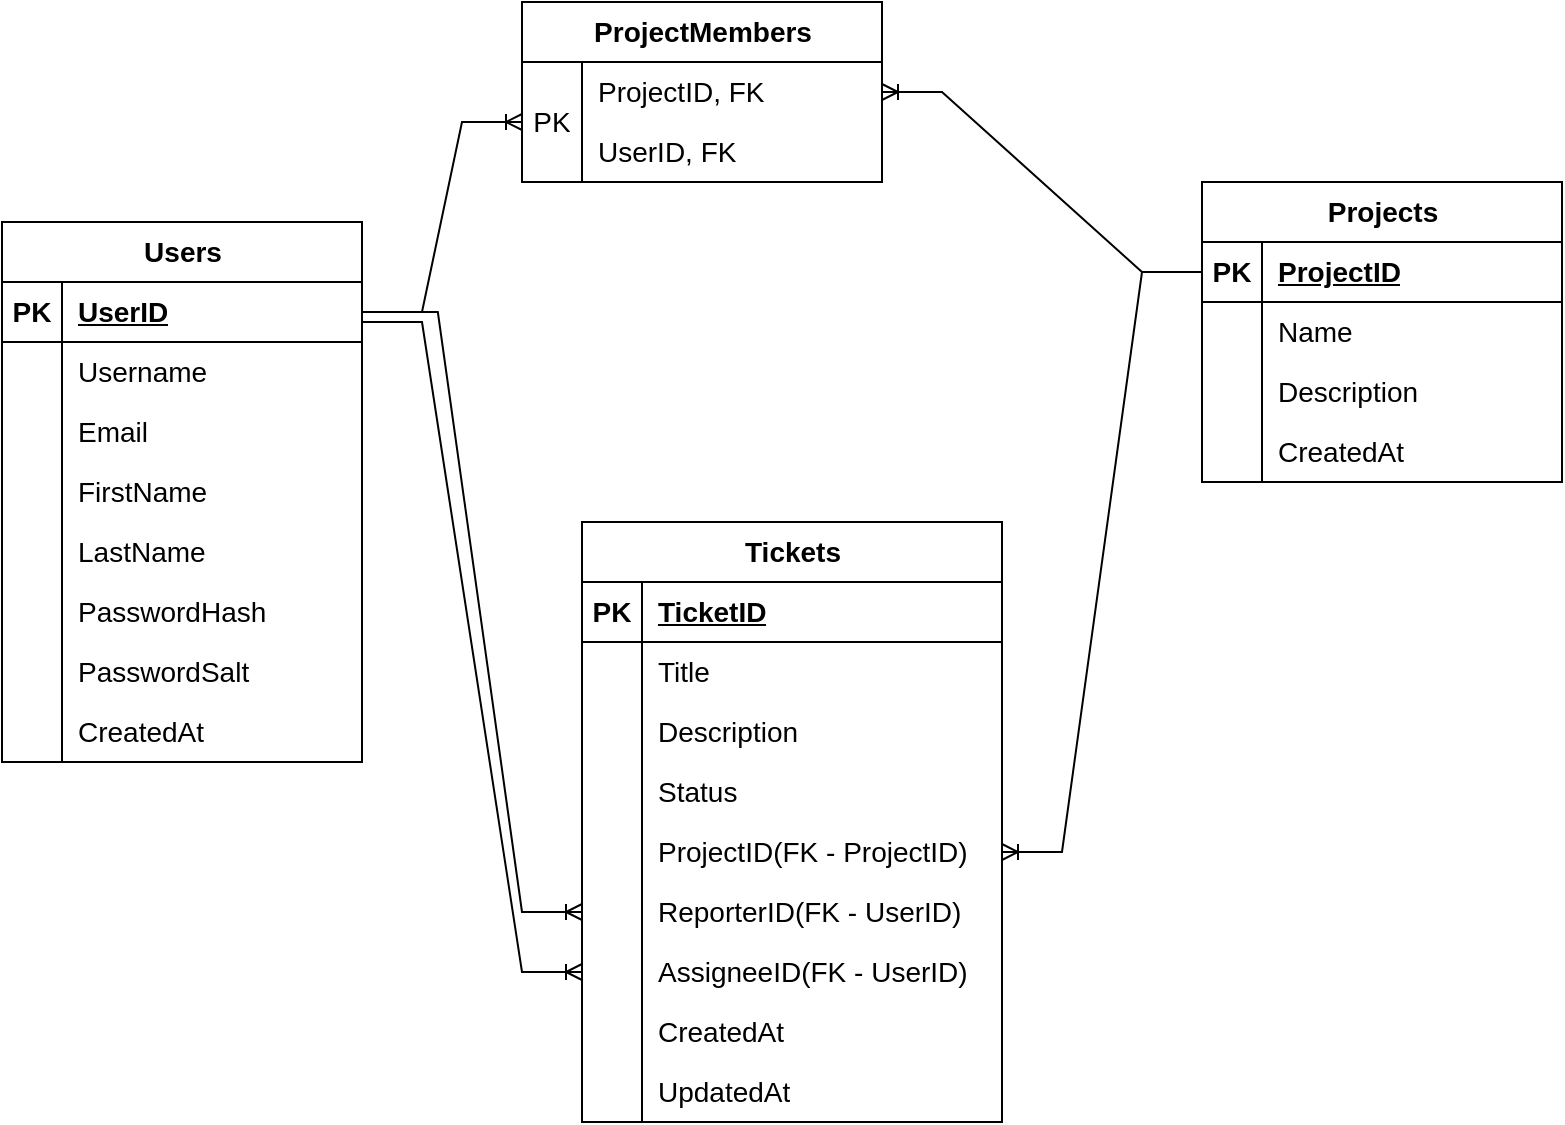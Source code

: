 <mxfile version="28.2.5">
  <diagram name="Page-1" id="B_VkTCb1iNbnSXhh_FkG">
    <mxGraphModel dx="1426" dy="783" grid="1" gridSize="10" guides="1" tooltips="1" connect="1" arrows="1" fold="1" page="1" pageScale="1" pageWidth="850" pageHeight="1100" math="0" shadow="0">
      <root>
        <mxCell id="0" />
        <mxCell id="1" parent="0" />
        <mxCell id="grop_-Tgm_O6oWgPe136-27" value="Tickets" style="shape=table;startSize=30;container=1;collapsible=1;childLayout=tableLayout;fixedRows=1;rowLines=0;fontStyle=1;align=center;resizeLast=1;html=1;fontSize=14;" parent="1" vertex="1">
          <mxGeometry x="330" y="590" width="210" height="300" as="geometry">
            <mxRectangle x="80" y="510" width="80" height="30" as="alternateBounds" />
          </mxGeometry>
        </mxCell>
        <mxCell id="grop_-Tgm_O6oWgPe136-125" value="" style="shape=tableRow;horizontal=0;startSize=0;swimlaneHead=0;swimlaneBody=0;fillColor=none;collapsible=0;dropTarget=0;points=[[0,0.5],[1,0.5]];portConstraint=eastwest;top=0;left=0;right=0;bottom=1;fontSize=14;" parent="grop_-Tgm_O6oWgPe136-27" vertex="1">
          <mxGeometry y="30" width="210" height="30" as="geometry" />
        </mxCell>
        <mxCell id="grop_-Tgm_O6oWgPe136-126" value="PK" style="shape=partialRectangle;connectable=0;fillColor=none;top=0;left=0;bottom=0;right=0;fontStyle=1;overflow=hidden;whiteSpace=wrap;html=1;fontSize=14;" parent="grop_-Tgm_O6oWgPe136-125" vertex="1">
          <mxGeometry width="30" height="30" as="geometry">
            <mxRectangle width="30" height="30" as="alternateBounds" />
          </mxGeometry>
        </mxCell>
        <mxCell id="grop_-Tgm_O6oWgPe136-127" value="TicketID" style="shape=partialRectangle;connectable=0;fillColor=none;top=0;left=0;bottom=0;right=0;align=left;spacingLeft=6;fontStyle=5;overflow=hidden;whiteSpace=wrap;html=1;fontSize=14;" parent="grop_-Tgm_O6oWgPe136-125" vertex="1">
          <mxGeometry x="30" width="180" height="30" as="geometry">
            <mxRectangle width="180" height="30" as="alternateBounds" />
          </mxGeometry>
        </mxCell>
        <mxCell id="grop_-Tgm_O6oWgPe136-31" value="" style="shape=tableRow;horizontal=0;startSize=0;swimlaneHead=0;swimlaneBody=0;fillColor=none;collapsible=0;dropTarget=0;points=[[0,0.5],[1,0.5]];portConstraint=eastwest;top=0;left=0;right=0;bottom=0;fontSize=14;" parent="grop_-Tgm_O6oWgPe136-27" vertex="1">
          <mxGeometry y="60" width="210" height="30" as="geometry" />
        </mxCell>
        <mxCell id="grop_-Tgm_O6oWgPe136-32" value="" style="shape=partialRectangle;connectable=0;fillColor=none;top=0;left=0;bottom=0;right=0;editable=1;overflow=hidden;whiteSpace=wrap;html=1;fontSize=14;" parent="grop_-Tgm_O6oWgPe136-31" vertex="1">
          <mxGeometry width="30" height="30" as="geometry">
            <mxRectangle width="30" height="30" as="alternateBounds" />
          </mxGeometry>
        </mxCell>
        <mxCell id="grop_-Tgm_O6oWgPe136-33" value="Title" style="shape=partialRectangle;connectable=0;fillColor=none;top=0;left=0;bottom=0;right=0;align=left;spacingLeft=6;overflow=hidden;whiteSpace=wrap;html=1;fontSize=14;" parent="grop_-Tgm_O6oWgPe136-31" vertex="1">
          <mxGeometry x="30" width="180" height="30" as="geometry">
            <mxRectangle width="180" height="30" as="alternateBounds" />
          </mxGeometry>
        </mxCell>
        <mxCell id="grop_-Tgm_O6oWgPe136-34" value="" style="shape=tableRow;horizontal=0;startSize=0;swimlaneHead=0;swimlaneBody=0;fillColor=none;collapsible=0;dropTarget=0;points=[[0,0.5],[1,0.5]];portConstraint=eastwest;top=0;left=0;right=0;bottom=0;fontSize=14;" parent="grop_-Tgm_O6oWgPe136-27" vertex="1">
          <mxGeometry y="90" width="210" height="30" as="geometry" />
        </mxCell>
        <mxCell id="grop_-Tgm_O6oWgPe136-35" value="" style="shape=partialRectangle;connectable=0;fillColor=none;top=0;left=0;bottom=0;right=0;editable=1;overflow=hidden;whiteSpace=wrap;html=1;fontSize=14;" parent="grop_-Tgm_O6oWgPe136-34" vertex="1">
          <mxGeometry width="30" height="30" as="geometry">
            <mxRectangle width="30" height="30" as="alternateBounds" />
          </mxGeometry>
        </mxCell>
        <mxCell id="grop_-Tgm_O6oWgPe136-36" value="Description" style="shape=partialRectangle;connectable=0;fillColor=none;top=0;left=0;bottom=0;right=0;align=left;spacingLeft=6;overflow=hidden;whiteSpace=wrap;html=1;fontSize=14;" parent="grop_-Tgm_O6oWgPe136-34" vertex="1">
          <mxGeometry x="30" width="180" height="30" as="geometry">
            <mxRectangle width="180" height="30" as="alternateBounds" />
          </mxGeometry>
        </mxCell>
        <mxCell id="grop_-Tgm_O6oWgPe136-37" value="" style="shape=tableRow;horizontal=0;startSize=0;swimlaneHead=0;swimlaneBody=0;fillColor=none;collapsible=0;dropTarget=0;points=[[0,0.5],[1,0.5]];portConstraint=eastwest;top=0;left=0;right=0;bottom=0;fontSize=14;" parent="grop_-Tgm_O6oWgPe136-27" vertex="1">
          <mxGeometry y="120" width="210" height="30" as="geometry" />
        </mxCell>
        <mxCell id="grop_-Tgm_O6oWgPe136-38" value="&lt;div&gt;&lt;br&gt;&lt;/div&gt;&lt;div&gt;&lt;br&gt;&lt;/div&gt;&lt;div&gt;&lt;br&gt;&lt;/div&gt;&lt;div&gt;&lt;br&gt;&lt;/div&gt;" style="shape=partialRectangle;connectable=0;fillColor=none;top=0;left=0;bottom=0;right=0;editable=1;overflow=hidden;whiteSpace=wrap;html=1;fontSize=14;" parent="grop_-Tgm_O6oWgPe136-37" vertex="1">
          <mxGeometry width="30" height="30" as="geometry">
            <mxRectangle width="30" height="30" as="alternateBounds" />
          </mxGeometry>
        </mxCell>
        <mxCell id="grop_-Tgm_O6oWgPe136-39" value="Status" style="shape=partialRectangle;connectable=0;fillColor=none;top=0;left=0;bottom=0;right=0;align=left;spacingLeft=6;overflow=hidden;whiteSpace=wrap;html=1;fontSize=14;" parent="grop_-Tgm_O6oWgPe136-37" vertex="1">
          <mxGeometry x="30" width="180" height="30" as="geometry">
            <mxRectangle width="180" height="30" as="alternateBounds" />
          </mxGeometry>
        </mxCell>
        <mxCell id="grop_-Tgm_O6oWgPe136-99" style="shape=tableRow;horizontal=0;startSize=0;swimlaneHead=0;swimlaneBody=0;fillColor=none;collapsible=0;dropTarget=0;points=[[0,0.5],[1,0.5]];portConstraint=eastwest;top=0;left=0;right=0;bottom=0;fontSize=14;" parent="grop_-Tgm_O6oWgPe136-27" vertex="1">
          <mxGeometry y="150" width="210" height="30" as="geometry" />
        </mxCell>
        <mxCell id="grop_-Tgm_O6oWgPe136-100" style="shape=partialRectangle;connectable=0;fillColor=none;top=0;left=0;bottom=0;right=0;editable=1;overflow=hidden;whiteSpace=wrap;html=1;fontSize=14;" parent="grop_-Tgm_O6oWgPe136-99" vertex="1">
          <mxGeometry width="30" height="30" as="geometry">
            <mxRectangle width="30" height="30" as="alternateBounds" />
          </mxGeometry>
        </mxCell>
        <mxCell id="grop_-Tgm_O6oWgPe136-101" value="ProjectID(FK - ProjectID)" style="shape=partialRectangle;connectable=0;fillColor=none;top=0;left=0;bottom=0;right=0;align=left;spacingLeft=6;overflow=hidden;whiteSpace=wrap;html=1;fontSize=14;" parent="grop_-Tgm_O6oWgPe136-99" vertex="1">
          <mxGeometry x="30" width="180" height="30" as="geometry">
            <mxRectangle width="180" height="30" as="alternateBounds" />
          </mxGeometry>
        </mxCell>
        <mxCell id="grop_-Tgm_O6oWgPe136-102" style="shape=tableRow;horizontal=0;startSize=0;swimlaneHead=0;swimlaneBody=0;fillColor=none;collapsible=0;dropTarget=0;points=[[0,0.5],[1,0.5]];portConstraint=eastwest;top=0;left=0;right=0;bottom=0;fontSize=14;" parent="grop_-Tgm_O6oWgPe136-27" vertex="1">
          <mxGeometry y="180" width="210" height="30" as="geometry" />
        </mxCell>
        <mxCell id="grop_-Tgm_O6oWgPe136-103" style="shape=partialRectangle;connectable=0;fillColor=none;top=0;left=0;bottom=0;right=0;editable=1;overflow=hidden;whiteSpace=wrap;html=1;fontSize=14;" parent="grop_-Tgm_O6oWgPe136-102" vertex="1">
          <mxGeometry width="30" height="30" as="geometry">
            <mxRectangle width="30" height="30" as="alternateBounds" />
          </mxGeometry>
        </mxCell>
        <mxCell id="grop_-Tgm_O6oWgPe136-104" value="ReporterID(FK - UserID)" style="shape=partialRectangle;connectable=0;fillColor=none;top=0;left=0;bottom=0;right=0;align=left;spacingLeft=6;overflow=hidden;whiteSpace=wrap;html=1;fontSize=14;" parent="grop_-Tgm_O6oWgPe136-102" vertex="1">
          <mxGeometry x="30" width="180" height="30" as="geometry">
            <mxRectangle width="180" height="30" as="alternateBounds" />
          </mxGeometry>
        </mxCell>
        <mxCell id="grop_-Tgm_O6oWgPe136-105" style="shape=tableRow;horizontal=0;startSize=0;swimlaneHead=0;swimlaneBody=0;fillColor=none;collapsible=0;dropTarget=0;points=[[0,0.5],[1,0.5]];portConstraint=eastwest;top=0;left=0;right=0;bottom=0;fontSize=14;" parent="grop_-Tgm_O6oWgPe136-27" vertex="1">
          <mxGeometry y="210" width="210" height="30" as="geometry" />
        </mxCell>
        <mxCell id="grop_-Tgm_O6oWgPe136-106" style="shape=partialRectangle;connectable=0;fillColor=none;top=0;left=0;bottom=0;right=0;editable=1;overflow=hidden;whiteSpace=wrap;html=1;fontSize=14;" parent="grop_-Tgm_O6oWgPe136-105" vertex="1">
          <mxGeometry width="30" height="30" as="geometry">
            <mxRectangle width="30" height="30" as="alternateBounds" />
          </mxGeometry>
        </mxCell>
        <mxCell id="grop_-Tgm_O6oWgPe136-107" value="AssigneeID(FK - UserID)" style="shape=partialRectangle;connectable=0;fillColor=none;top=0;left=0;bottom=0;right=0;align=left;spacingLeft=6;overflow=hidden;whiteSpace=wrap;html=1;fontSize=14;" parent="grop_-Tgm_O6oWgPe136-105" vertex="1">
          <mxGeometry x="30" width="180" height="30" as="geometry">
            <mxRectangle width="180" height="30" as="alternateBounds" />
          </mxGeometry>
        </mxCell>
        <mxCell id="grop_-Tgm_O6oWgPe136-108" style="shape=tableRow;horizontal=0;startSize=0;swimlaneHead=0;swimlaneBody=0;fillColor=none;collapsible=0;dropTarget=0;points=[[0,0.5],[1,0.5]];portConstraint=eastwest;top=0;left=0;right=0;bottom=0;fontSize=14;" parent="grop_-Tgm_O6oWgPe136-27" vertex="1">
          <mxGeometry y="240" width="210" height="30" as="geometry" />
        </mxCell>
        <mxCell id="grop_-Tgm_O6oWgPe136-109" style="shape=partialRectangle;connectable=0;fillColor=none;top=0;left=0;bottom=0;right=0;editable=1;overflow=hidden;whiteSpace=wrap;html=1;fontSize=14;" parent="grop_-Tgm_O6oWgPe136-108" vertex="1">
          <mxGeometry width="30" height="30" as="geometry">
            <mxRectangle width="30" height="30" as="alternateBounds" />
          </mxGeometry>
        </mxCell>
        <mxCell id="grop_-Tgm_O6oWgPe136-110" value="CreatedAt" style="shape=partialRectangle;connectable=0;fillColor=none;top=0;left=0;bottom=0;right=0;align=left;spacingLeft=6;overflow=hidden;whiteSpace=wrap;html=1;fontSize=14;" parent="grop_-Tgm_O6oWgPe136-108" vertex="1">
          <mxGeometry x="30" width="180" height="30" as="geometry">
            <mxRectangle width="180" height="30" as="alternateBounds" />
          </mxGeometry>
        </mxCell>
        <mxCell id="grop_-Tgm_O6oWgPe136-111" style="shape=tableRow;horizontal=0;startSize=0;swimlaneHead=0;swimlaneBody=0;fillColor=none;collapsible=0;dropTarget=0;points=[[0,0.5],[1,0.5]];portConstraint=eastwest;top=0;left=0;right=0;bottom=0;fontSize=14;" parent="grop_-Tgm_O6oWgPe136-27" vertex="1">
          <mxGeometry y="270" width="210" height="30" as="geometry" />
        </mxCell>
        <mxCell id="grop_-Tgm_O6oWgPe136-112" style="shape=partialRectangle;connectable=0;fillColor=none;top=0;left=0;bottom=0;right=0;editable=1;overflow=hidden;whiteSpace=wrap;html=1;fontSize=14;" parent="grop_-Tgm_O6oWgPe136-111" vertex="1">
          <mxGeometry width="30" height="30" as="geometry">
            <mxRectangle width="30" height="30" as="alternateBounds" />
          </mxGeometry>
        </mxCell>
        <mxCell id="grop_-Tgm_O6oWgPe136-113" value="UpdatedAt" style="shape=partialRectangle;connectable=0;fillColor=none;top=0;left=0;bottom=0;right=0;align=left;spacingLeft=6;overflow=hidden;whiteSpace=wrap;html=1;fontSize=14;" parent="grop_-Tgm_O6oWgPe136-111" vertex="1">
          <mxGeometry x="30" width="180" height="30" as="geometry">
            <mxRectangle width="180" height="30" as="alternateBounds" />
          </mxGeometry>
        </mxCell>
        <mxCell id="grop_-Tgm_O6oWgPe136-1" value="Users" style="shape=table;startSize=30;container=1;collapsible=1;childLayout=tableLayout;fixedRows=1;rowLines=0;fontStyle=1;align=center;resizeLast=1;html=1;fontSize=14;" parent="1" vertex="1">
          <mxGeometry x="40" y="440" width="180" height="270" as="geometry" />
        </mxCell>
        <mxCell id="grop_-Tgm_O6oWgPe136-2" value="" style="shape=tableRow;horizontal=0;startSize=0;swimlaneHead=0;swimlaneBody=0;fillColor=none;collapsible=0;dropTarget=0;points=[[0,0.5],[1,0.5]];portConstraint=eastwest;top=0;left=0;right=0;bottom=1;fontSize=14;" parent="grop_-Tgm_O6oWgPe136-1" vertex="1">
          <mxGeometry y="30" width="180" height="30" as="geometry" />
        </mxCell>
        <mxCell id="grop_-Tgm_O6oWgPe136-3" value="PK" style="shape=partialRectangle;connectable=0;fillColor=none;top=0;left=0;bottom=0;right=0;fontStyle=1;overflow=hidden;whiteSpace=wrap;html=1;fontSize=14;" parent="grop_-Tgm_O6oWgPe136-2" vertex="1">
          <mxGeometry width="30" height="30" as="geometry">
            <mxRectangle width="30" height="30" as="alternateBounds" />
          </mxGeometry>
        </mxCell>
        <mxCell id="grop_-Tgm_O6oWgPe136-4" value="UserID" style="shape=partialRectangle;connectable=0;fillColor=none;top=0;left=0;bottom=0;right=0;align=left;spacingLeft=6;fontStyle=5;overflow=hidden;whiteSpace=wrap;html=1;fontSize=14;" parent="grop_-Tgm_O6oWgPe136-2" vertex="1">
          <mxGeometry x="30" width="150" height="30" as="geometry">
            <mxRectangle width="150" height="30" as="alternateBounds" />
          </mxGeometry>
        </mxCell>
        <mxCell id="grop_-Tgm_O6oWgPe136-5" value="" style="shape=tableRow;horizontal=0;startSize=0;swimlaneHead=0;swimlaneBody=0;fillColor=none;collapsible=0;dropTarget=0;points=[[0,0.5],[1,0.5]];portConstraint=eastwest;top=0;left=0;right=0;bottom=0;fontSize=14;" parent="grop_-Tgm_O6oWgPe136-1" vertex="1">
          <mxGeometry y="60" width="180" height="30" as="geometry" />
        </mxCell>
        <mxCell id="grop_-Tgm_O6oWgPe136-6" value="" style="shape=partialRectangle;connectable=0;fillColor=none;top=0;left=0;bottom=0;right=0;editable=1;overflow=hidden;whiteSpace=wrap;html=1;fontSize=14;" parent="grop_-Tgm_O6oWgPe136-5" vertex="1">
          <mxGeometry width="30" height="30" as="geometry">
            <mxRectangle width="30" height="30" as="alternateBounds" />
          </mxGeometry>
        </mxCell>
        <mxCell id="grop_-Tgm_O6oWgPe136-7" value="Username" style="shape=partialRectangle;connectable=0;fillColor=none;top=0;left=0;bottom=0;right=0;align=left;spacingLeft=6;overflow=hidden;whiteSpace=wrap;html=1;fontSize=14;" parent="grop_-Tgm_O6oWgPe136-5" vertex="1">
          <mxGeometry x="30" width="150" height="30" as="geometry">
            <mxRectangle width="150" height="30" as="alternateBounds" />
          </mxGeometry>
        </mxCell>
        <mxCell id="grop_-Tgm_O6oWgPe136-8" value="" style="shape=tableRow;horizontal=0;startSize=0;swimlaneHead=0;swimlaneBody=0;fillColor=none;collapsible=0;dropTarget=0;points=[[0,0.5],[1,0.5]];portConstraint=eastwest;top=0;left=0;right=0;bottom=0;fontSize=14;" parent="grop_-Tgm_O6oWgPe136-1" vertex="1">
          <mxGeometry y="90" width="180" height="30" as="geometry" />
        </mxCell>
        <mxCell id="grop_-Tgm_O6oWgPe136-9" value="" style="shape=partialRectangle;connectable=0;fillColor=none;top=0;left=0;bottom=0;right=0;editable=1;overflow=hidden;whiteSpace=wrap;html=1;fontSize=14;" parent="grop_-Tgm_O6oWgPe136-8" vertex="1">
          <mxGeometry width="30" height="30" as="geometry">
            <mxRectangle width="30" height="30" as="alternateBounds" />
          </mxGeometry>
        </mxCell>
        <mxCell id="grop_-Tgm_O6oWgPe136-10" value="Email" style="shape=partialRectangle;connectable=0;fillColor=none;top=0;left=0;bottom=0;right=0;align=left;spacingLeft=6;overflow=hidden;whiteSpace=wrap;html=1;fontSize=14;" parent="grop_-Tgm_O6oWgPe136-8" vertex="1">
          <mxGeometry x="30" width="150" height="30" as="geometry">
            <mxRectangle width="150" height="30" as="alternateBounds" />
          </mxGeometry>
        </mxCell>
        <mxCell id="grop_-Tgm_O6oWgPe136-11" value="" style="shape=tableRow;horizontal=0;startSize=0;swimlaneHead=0;swimlaneBody=0;fillColor=none;collapsible=0;dropTarget=0;points=[[0,0.5],[1,0.5]];portConstraint=eastwest;top=0;left=0;right=0;bottom=0;fontSize=14;" parent="grop_-Tgm_O6oWgPe136-1" vertex="1">
          <mxGeometry y="120" width="180" height="30" as="geometry" />
        </mxCell>
        <mxCell id="grop_-Tgm_O6oWgPe136-12" value="" style="shape=partialRectangle;connectable=0;fillColor=none;top=0;left=0;bottom=0;right=0;editable=1;overflow=hidden;whiteSpace=wrap;html=1;fontSize=14;" parent="grop_-Tgm_O6oWgPe136-11" vertex="1">
          <mxGeometry width="30" height="30" as="geometry">
            <mxRectangle width="30" height="30" as="alternateBounds" />
          </mxGeometry>
        </mxCell>
        <mxCell id="grop_-Tgm_O6oWgPe136-13" value="FirstName" style="shape=partialRectangle;connectable=0;fillColor=none;top=0;left=0;bottom=0;right=0;align=left;spacingLeft=6;overflow=hidden;whiteSpace=wrap;html=1;fontSize=14;" parent="grop_-Tgm_O6oWgPe136-11" vertex="1">
          <mxGeometry x="30" width="150" height="30" as="geometry">
            <mxRectangle width="150" height="30" as="alternateBounds" />
          </mxGeometry>
        </mxCell>
        <mxCell id="x9kHeWrVpPshB7Bhen4b-4" style="shape=tableRow;horizontal=0;startSize=0;swimlaneHead=0;swimlaneBody=0;fillColor=none;collapsible=0;dropTarget=0;points=[[0,0.5],[1,0.5]];portConstraint=eastwest;top=0;left=0;right=0;bottom=0;fontSize=14;" vertex="1" parent="grop_-Tgm_O6oWgPe136-1">
          <mxGeometry y="150" width="180" height="30" as="geometry" />
        </mxCell>
        <mxCell id="x9kHeWrVpPshB7Bhen4b-5" style="shape=partialRectangle;connectable=0;fillColor=none;top=0;left=0;bottom=0;right=0;editable=1;overflow=hidden;whiteSpace=wrap;html=1;fontSize=14;" vertex="1" parent="x9kHeWrVpPshB7Bhen4b-4">
          <mxGeometry width="30" height="30" as="geometry">
            <mxRectangle width="30" height="30" as="alternateBounds" />
          </mxGeometry>
        </mxCell>
        <mxCell id="x9kHeWrVpPshB7Bhen4b-6" value="LastName" style="shape=partialRectangle;connectable=0;fillColor=none;top=0;left=0;bottom=0;right=0;align=left;spacingLeft=6;overflow=hidden;whiteSpace=wrap;html=1;fontSize=14;" vertex="1" parent="x9kHeWrVpPshB7Bhen4b-4">
          <mxGeometry x="30" width="150" height="30" as="geometry">
            <mxRectangle width="150" height="30" as="alternateBounds" />
          </mxGeometry>
        </mxCell>
        <mxCell id="x9kHeWrVpPshB7Bhen4b-7" style="shape=tableRow;horizontal=0;startSize=0;swimlaneHead=0;swimlaneBody=0;fillColor=none;collapsible=0;dropTarget=0;points=[[0,0.5],[1,0.5]];portConstraint=eastwest;top=0;left=0;right=0;bottom=0;fontSize=14;" vertex="1" parent="grop_-Tgm_O6oWgPe136-1">
          <mxGeometry y="180" width="180" height="30" as="geometry" />
        </mxCell>
        <mxCell id="x9kHeWrVpPshB7Bhen4b-8" style="shape=partialRectangle;connectable=0;fillColor=none;top=0;left=0;bottom=0;right=0;editable=1;overflow=hidden;whiteSpace=wrap;html=1;fontSize=14;" vertex="1" parent="x9kHeWrVpPshB7Bhen4b-7">
          <mxGeometry width="30" height="30" as="geometry">
            <mxRectangle width="30" height="30" as="alternateBounds" />
          </mxGeometry>
        </mxCell>
        <mxCell id="x9kHeWrVpPshB7Bhen4b-9" value="PasswordHash" style="shape=partialRectangle;connectable=0;fillColor=none;top=0;left=0;bottom=0;right=0;align=left;spacingLeft=6;overflow=hidden;whiteSpace=wrap;html=1;fontSize=14;" vertex="1" parent="x9kHeWrVpPshB7Bhen4b-7">
          <mxGeometry x="30" width="150" height="30" as="geometry">
            <mxRectangle width="150" height="30" as="alternateBounds" />
          </mxGeometry>
        </mxCell>
        <mxCell id="x9kHeWrVpPshB7Bhen4b-10" style="shape=tableRow;horizontal=0;startSize=0;swimlaneHead=0;swimlaneBody=0;fillColor=none;collapsible=0;dropTarget=0;points=[[0,0.5],[1,0.5]];portConstraint=eastwest;top=0;left=0;right=0;bottom=0;fontSize=14;" vertex="1" parent="grop_-Tgm_O6oWgPe136-1">
          <mxGeometry y="210" width="180" height="30" as="geometry" />
        </mxCell>
        <mxCell id="x9kHeWrVpPshB7Bhen4b-11" style="shape=partialRectangle;connectable=0;fillColor=none;top=0;left=0;bottom=0;right=0;editable=1;overflow=hidden;whiteSpace=wrap;html=1;fontSize=14;" vertex="1" parent="x9kHeWrVpPshB7Bhen4b-10">
          <mxGeometry width="30" height="30" as="geometry">
            <mxRectangle width="30" height="30" as="alternateBounds" />
          </mxGeometry>
        </mxCell>
        <mxCell id="x9kHeWrVpPshB7Bhen4b-12" value="PasswordSalt" style="shape=partialRectangle;connectable=0;fillColor=none;top=0;left=0;bottom=0;right=0;align=left;spacingLeft=6;overflow=hidden;whiteSpace=wrap;html=1;fontSize=14;" vertex="1" parent="x9kHeWrVpPshB7Bhen4b-10">
          <mxGeometry x="30" width="150" height="30" as="geometry">
            <mxRectangle width="150" height="30" as="alternateBounds" />
          </mxGeometry>
        </mxCell>
        <mxCell id="x9kHeWrVpPshB7Bhen4b-13" style="shape=tableRow;horizontal=0;startSize=0;swimlaneHead=0;swimlaneBody=0;fillColor=none;collapsible=0;dropTarget=0;points=[[0,0.5],[1,0.5]];portConstraint=eastwest;top=0;left=0;right=0;bottom=0;fontSize=14;" vertex="1" parent="grop_-Tgm_O6oWgPe136-1">
          <mxGeometry y="240" width="180" height="30" as="geometry" />
        </mxCell>
        <mxCell id="x9kHeWrVpPshB7Bhen4b-14" style="shape=partialRectangle;connectable=0;fillColor=none;top=0;left=0;bottom=0;right=0;editable=1;overflow=hidden;whiteSpace=wrap;html=1;fontSize=14;" vertex="1" parent="x9kHeWrVpPshB7Bhen4b-13">
          <mxGeometry width="30" height="30" as="geometry">
            <mxRectangle width="30" height="30" as="alternateBounds" />
          </mxGeometry>
        </mxCell>
        <mxCell id="x9kHeWrVpPshB7Bhen4b-15" value="CreatedAt" style="shape=partialRectangle;connectable=0;fillColor=none;top=0;left=0;bottom=0;right=0;align=left;spacingLeft=6;overflow=hidden;whiteSpace=wrap;html=1;fontSize=14;" vertex="1" parent="x9kHeWrVpPshB7Bhen4b-13">
          <mxGeometry x="30" width="150" height="30" as="geometry">
            <mxRectangle width="150" height="30" as="alternateBounds" />
          </mxGeometry>
        </mxCell>
        <mxCell id="grop_-Tgm_O6oWgPe136-14" value="Projects" style="shape=table;startSize=30;container=1;collapsible=1;childLayout=tableLayout;fixedRows=1;rowLines=0;fontStyle=1;align=center;resizeLast=1;html=1;fontSize=14;" parent="1" vertex="1">
          <mxGeometry x="640" y="420" width="180" height="150" as="geometry" />
        </mxCell>
        <mxCell id="grop_-Tgm_O6oWgPe136-15" value="" style="shape=tableRow;horizontal=0;startSize=0;swimlaneHead=0;swimlaneBody=0;fillColor=none;collapsible=0;dropTarget=0;points=[[0,0.5],[1,0.5]];portConstraint=eastwest;top=0;left=0;right=0;bottom=1;fontSize=14;" parent="grop_-Tgm_O6oWgPe136-14" vertex="1">
          <mxGeometry y="30" width="180" height="30" as="geometry" />
        </mxCell>
        <mxCell id="grop_-Tgm_O6oWgPe136-16" value="PK" style="shape=partialRectangle;connectable=0;fillColor=none;top=0;left=0;bottom=0;right=0;fontStyle=1;overflow=hidden;whiteSpace=wrap;html=1;fontSize=14;" parent="grop_-Tgm_O6oWgPe136-15" vertex="1">
          <mxGeometry width="30" height="30" as="geometry">
            <mxRectangle width="30" height="30" as="alternateBounds" />
          </mxGeometry>
        </mxCell>
        <mxCell id="grop_-Tgm_O6oWgPe136-17" value="ProjectID" style="shape=partialRectangle;connectable=0;fillColor=none;top=0;left=0;bottom=0;right=0;align=left;spacingLeft=6;fontStyle=5;overflow=hidden;whiteSpace=wrap;html=1;fontSize=14;" parent="grop_-Tgm_O6oWgPe136-15" vertex="1">
          <mxGeometry x="30" width="150" height="30" as="geometry">
            <mxRectangle width="150" height="30" as="alternateBounds" />
          </mxGeometry>
        </mxCell>
        <mxCell id="grop_-Tgm_O6oWgPe136-18" value="" style="shape=tableRow;horizontal=0;startSize=0;swimlaneHead=0;swimlaneBody=0;fillColor=none;collapsible=0;dropTarget=0;points=[[0,0.5],[1,0.5]];portConstraint=eastwest;top=0;left=0;right=0;bottom=0;fontSize=14;" parent="grop_-Tgm_O6oWgPe136-14" vertex="1">
          <mxGeometry y="60" width="180" height="30" as="geometry" />
        </mxCell>
        <mxCell id="grop_-Tgm_O6oWgPe136-19" value="" style="shape=partialRectangle;connectable=0;fillColor=none;top=0;left=0;bottom=0;right=0;editable=1;overflow=hidden;whiteSpace=wrap;html=1;fontSize=14;" parent="grop_-Tgm_O6oWgPe136-18" vertex="1">
          <mxGeometry width="30" height="30" as="geometry">
            <mxRectangle width="30" height="30" as="alternateBounds" />
          </mxGeometry>
        </mxCell>
        <mxCell id="grop_-Tgm_O6oWgPe136-20" value="Name" style="shape=partialRectangle;connectable=0;fillColor=none;top=0;left=0;bottom=0;right=0;align=left;spacingLeft=6;overflow=hidden;whiteSpace=wrap;html=1;fontSize=14;" parent="grop_-Tgm_O6oWgPe136-18" vertex="1">
          <mxGeometry x="30" width="150" height="30" as="geometry">
            <mxRectangle width="150" height="30" as="alternateBounds" />
          </mxGeometry>
        </mxCell>
        <mxCell id="grop_-Tgm_O6oWgPe136-21" value="" style="shape=tableRow;horizontal=0;startSize=0;swimlaneHead=0;swimlaneBody=0;fillColor=none;collapsible=0;dropTarget=0;points=[[0,0.5],[1,0.5]];portConstraint=eastwest;top=0;left=0;right=0;bottom=0;fontSize=14;" parent="grop_-Tgm_O6oWgPe136-14" vertex="1">
          <mxGeometry y="90" width="180" height="30" as="geometry" />
        </mxCell>
        <mxCell id="grop_-Tgm_O6oWgPe136-22" value="" style="shape=partialRectangle;connectable=0;fillColor=none;top=0;left=0;bottom=0;right=0;editable=1;overflow=hidden;whiteSpace=wrap;html=1;fontSize=14;" parent="grop_-Tgm_O6oWgPe136-21" vertex="1">
          <mxGeometry width="30" height="30" as="geometry">
            <mxRectangle width="30" height="30" as="alternateBounds" />
          </mxGeometry>
        </mxCell>
        <mxCell id="grop_-Tgm_O6oWgPe136-23" value="Description" style="shape=partialRectangle;connectable=0;fillColor=none;top=0;left=0;bottom=0;right=0;align=left;spacingLeft=6;overflow=hidden;whiteSpace=wrap;html=1;fontSize=14;" parent="grop_-Tgm_O6oWgPe136-21" vertex="1">
          <mxGeometry x="30" width="150" height="30" as="geometry">
            <mxRectangle width="150" height="30" as="alternateBounds" />
          </mxGeometry>
        </mxCell>
        <mxCell id="grop_-Tgm_O6oWgPe136-24" value="" style="shape=tableRow;horizontal=0;startSize=0;swimlaneHead=0;swimlaneBody=0;fillColor=none;collapsible=0;dropTarget=0;points=[[0,0.5],[1,0.5]];portConstraint=eastwest;top=0;left=0;right=0;bottom=0;fontSize=14;" parent="grop_-Tgm_O6oWgPe136-14" vertex="1">
          <mxGeometry y="120" width="180" height="30" as="geometry" />
        </mxCell>
        <mxCell id="grop_-Tgm_O6oWgPe136-25" value="" style="shape=partialRectangle;connectable=0;fillColor=none;top=0;left=0;bottom=0;right=0;editable=1;overflow=hidden;whiteSpace=wrap;html=1;fontSize=14;" parent="grop_-Tgm_O6oWgPe136-24" vertex="1">
          <mxGeometry width="30" height="30" as="geometry">
            <mxRectangle width="30" height="30" as="alternateBounds" />
          </mxGeometry>
        </mxCell>
        <mxCell id="grop_-Tgm_O6oWgPe136-26" value="CreatedAt" style="shape=partialRectangle;connectable=0;fillColor=none;top=0;left=0;bottom=0;right=0;align=left;spacingLeft=6;overflow=hidden;whiteSpace=wrap;html=1;fontSize=14;" parent="grop_-Tgm_O6oWgPe136-24" vertex="1">
          <mxGeometry x="30" width="150" height="30" as="geometry">
            <mxRectangle width="150" height="30" as="alternateBounds" />
          </mxGeometry>
        </mxCell>
        <mxCell id="grop_-Tgm_O6oWgPe136-74" value="ProjectMembers" style="shape=table;startSize=30;container=1;collapsible=1;childLayout=tableLayout;fixedRows=1;rowLines=0;fontStyle=1;align=center;resizeLast=1;html=1;fontSize=14;" parent="1" vertex="1">
          <mxGeometry x="300" y="330" width="180" height="90" as="geometry" />
        </mxCell>
        <mxCell id="grop_-Tgm_O6oWgPe136-78" value="" style="shape=tableRow;horizontal=0;startSize=0;swimlaneHead=0;swimlaneBody=0;fillColor=none;collapsible=0;dropTarget=0;points=[[0,0.5],[1,0.5]];portConstraint=eastwest;top=0;left=0;right=0;bottom=0;fontSize=14;" parent="grop_-Tgm_O6oWgPe136-74" vertex="1">
          <mxGeometry y="30" width="180" height="30" as="geometry" />
        </mxCell>
        <mxCell id="grop_-Tgm_O6oWgPe136-79" value="PK" style="shape=partialRectangle;connectable=0;fillColor=none;top=0;left=0;bottom=0;right=0;editable=1;overflow=hidden;whiteSpace=wrap;html=1;rowspan=2;colspan=1;fontSize=14;" parent="grop_-Tgm_O6oWgPe136-78" vertex="1">
          <mxGeometry width="30" height="60" as="geometry">
            <mxRectangle width="30" height="30" as="alternateBounds" />
          </mxGeometry>
        </mxCell>
        <mxCell id="grop_-Tgm_O6oWgPe136-80" value="ProjectID, FK" style="shape=partialRectangle;connectable=0;fillColor=none;top=0;left=0;bottom=0;right=0;align=left;spacingLeft=6;overflow=hidden;whiteSpace=wrap;html=1;fontSize=14;" parent="grop_-Tgm_O6oWgPe136-78" vertex="1">
          <mxGeometry x="30" width="150" height="30" as="geometry">
            <mxRectangle width="150" height="30" as="alternateBounds" />
          </mxGeometry>
        </mxCell>
        <mxCell id="grop_-Tgm_O6oWgPe136-81" value="" style="shape=tableRow;horizontal=0;startSize=0;swimlaneHead=0;swimlaneBody=0;fillColor=none;collapsible=0;dropTarget=0;points=[[0,0.5],[1,0.5]];portConstraint=eastwest;top=0;left=0;right=0;bottom=0;fontSize=14;" parent="grop_-Tgm_O6oWgPe136-74" vertex="1">
          <mxGeometry y="60" width="180" height="30" as="geometry" />
        </mxCell>
        <mxCell id="grop_-Tgm_O6oWgPe136-82" value="" style="shape=partialRectangle;connectable=0;fillColor=none;top=0;left=0;bottom=0;right=0;editable=1;overflow=hidden;whiteSpace=wrap;html=1;" parent="grop_-Tgm_O6oWgPe136-81" vertex="1" visible="0">
          <mxGeometry width="30" height="30" as="geometry">
            <mxRectangle width="30" height="30" as="alternateBounds" />
          </mxGeometry>
        </mxCell>
        <mxCell id="grop_-Tgm_O6oWgPe136-83" value="UserID, FK" style="shape=partialRectangle;connectable=0;fillColor=none;top=0;left=0;bottom=0;right=0;align=left;spacingLeft=6;overflow=hidden;whiteSpace=wrap;html=1;fontSize=14;" parent="grop_-Tgm_O6oWgPe136-81" vertex="1">
          <mxGeometry x="30" width="150" height="30" as="geometry">
            <mxRectangle width="150" height="30" as="alternateBounds" />
          </mxGeometry>
        </mxCell>
        <mxCell id="grop_-Tgm_O6oWgPe136-124" value="" style="edgeStyle=entityRelationEdgeStyle;fontSize=14;html=1;endArrow=ERoneToMany;rounded=0;entryX=1;entryY=0.5;entryDx=0;entryDy=0;" parent="1" source="grop_-Tgm_O6oWgPe136-15" target="grop_-Tgm_O6oWgPe136-99" edge="1">
          <mxGeometry width="100" height="100" relative="1" as="geometry">
            <mxPoint x="550" y="410" as="sourcePoint" />
            <mxPoint x="760" y="685" as="targetPoint" />
            <Array as="points">
              <mxPoint x="610" y="400" />
              <mxPoint x="630" y="410" />
            </Array>
          </mxGeometry>
        </mxCell>
        <mxCell id="grop_-Tgm_O6oWgPe136-128" value="" style="edgeStyle=entityRelationEdgeStyle;fontSize=14;html=1;endArrow=ERoneToMany;rounded=0;entryX=0;entryY=0.5;entryDx=0;entryDy=0;exitX=1.044;exitY=0.5;exitDx=0;exitDy=0;exitPerimeter=0;" parent="1" source="grop_-Tgm_O6oWgPe136-2" target="grop_-Tgm_O6oWgPe136-102" edge="1">
          <mxGeometry width="100" height="100" relative="1" as="geometry">
            <mxPoint x="225" y="625" as="sourcePoint" />
            <mxPoint x="130" y="985" as="targetPoint" />
            <Array as="points">
              <mxPoint x="195" y="620" />
              <mxPoint x="215" y="630" />
            </Array>
          </mxGeometry>
        </mxCell>
        <mxCell id="grop_-Tgm_O6oWgPe136-131" value="" style="edgeStyle=entityRelationEdgeStyle;fontSize=14;html=1;endArrow=ERoneToMany;rounded=0;exitX=1;exitY=0.5;exitDx=0;exitDy=0;entryX=0;entryY=0.5;entryDx=0;entryDy=0;" parent="1" target="grop_-Tgm_O6oWgPe136-105" edge="1">
          <mxGeometry width="100" height="100" relative="1" as="geometry">
            <mxPoint x="220" y="490" as="sourcePoint" />
            <mxPoint x="280" y="810" as="targetPoint" />
            <Array as="points">
              <mxPoint x="217" y="610" />
              <mxPoint x="237" y="620" />
            </Array>
          </mxGeometry>
        </mxCell>
        <mxCell id="grop_-Tgm_O6oWgPe136-134" value="" style="edgeStyle=entityRelationEdgeStyle;fontSize=14;html=1;endArrow=ERoneToMany;rounded=0;entryX=1;entryY=0.5;entryDx=0;entryDy=0;exitX=0;exitY=0.5;exitDx=0;exitDy=0;" parent="1" source="grop_-Tgm_O6oWgPe136-15" target="grop_-Tgm_O6oWgPe136-78" edge="1">
          <mxGeometry width="100" height="100" relative="1" as="geometry">
            <mxPoint x="690" y="590" as="sourcePoint" />
            <mxPoint x="523" y="1085" as="targetPoint" />
            <Array as="points">
              <mxPoint x="380" y="910" />
              <mxPoint x="400" y="920" />
            </Array>
          </mxGeometry>
        </mxCell>
        <mxCell id="grop_-Tgm_O6oWgPe136-135" value="" style="edgeStyle=entityRelationEdgeStyle;fontSize=12;html=1;endArrow=ERoneToMany;rounded=0;exitX=1;exitY=0.5;exitDx=0;exitDy=0;entryX=0;entryY=1;entryDx=0;entryDy=0;entryPerimeter=0;" parent="1" source="grop_-Tgm_O6oWgPe136-2" target="grop_-Tgm_O6oWgPe136-78" edge="1">
          <mxGeometry width="100" height="100" relative="1" as="geometry">
            <mxPoint x="290.0" y="491.99" as="sourcePoint" />
            <mxPoint x="362.08" y="390" as="targetPoint" />
          </mxGeometry>
        </mxCell>
      </root>
    </mxGraphModel>
  </diagram>
</mxfile>
